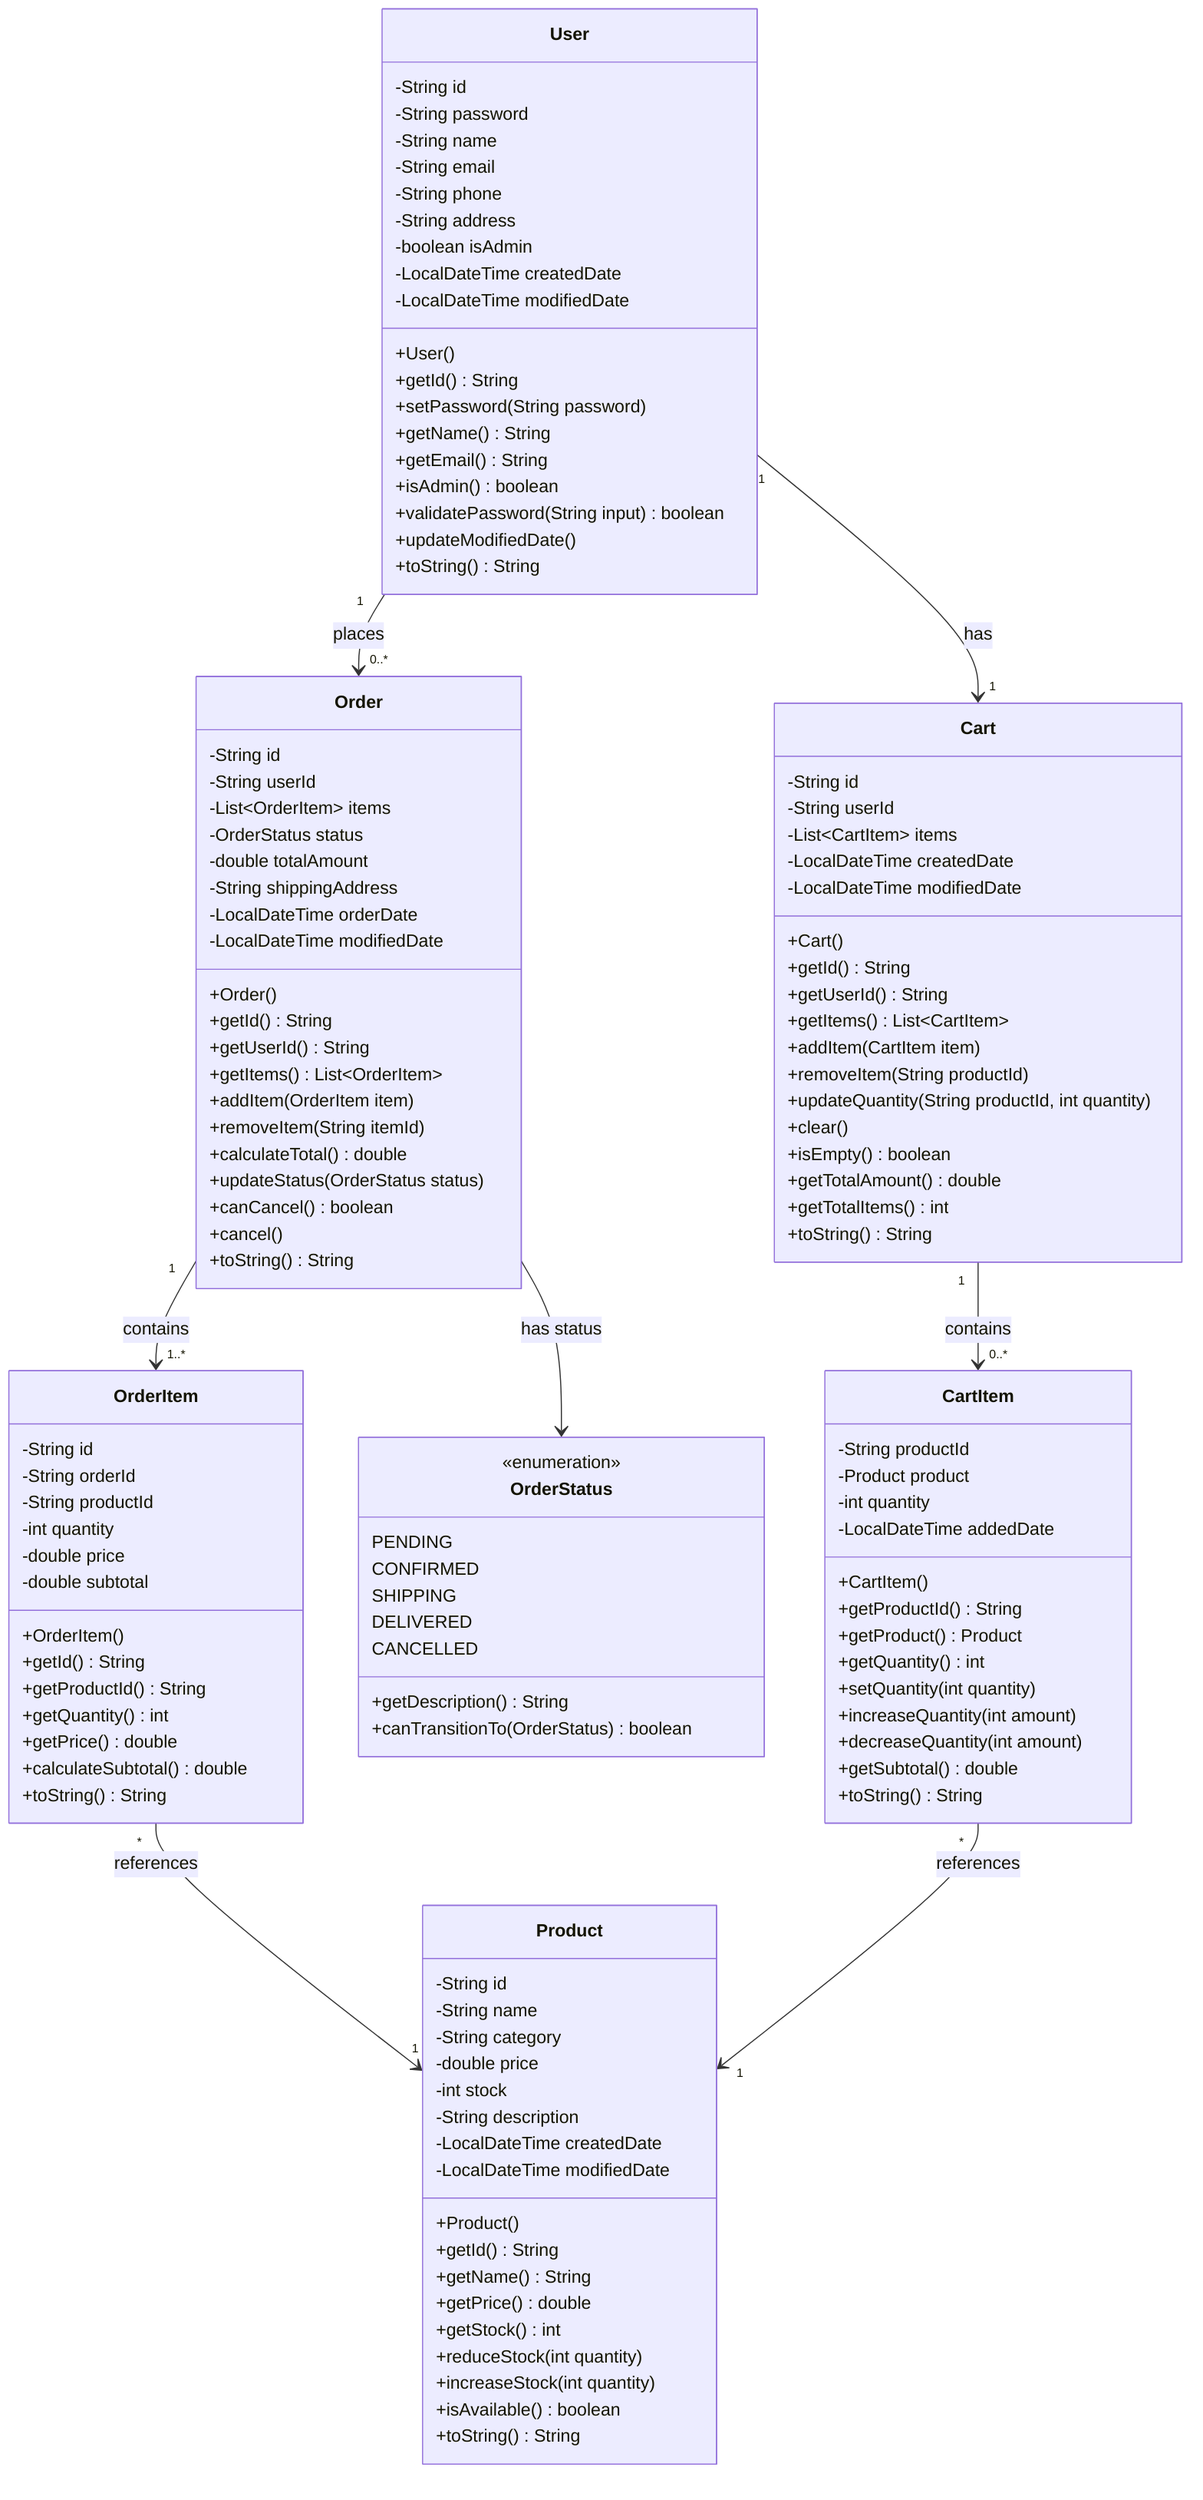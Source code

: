 classDiagram
    class User {
        -String id
        -String password
        -String name
        -String email
        -String phone
        -String address
        -boolean isAdmin
        -LocalDateTime createdDate
        -LocalDateTime modifiedDate
        +User()
        +getId() String
        +setPassword(String password)
        +getName() String
        +getEmail() String
        +isAdmin() boolean
        +validatePassword(String input) boolean
        +updateModifiedDate()
        +toString() String
    }

    class Product {
        -String id
        -String name
        -String category
        -double price
        -int stock
        -String description
        -LocalDateTime createdDate
        -LocalDateTime modifiedDate
        +Product()
        +getId() String
        +getName() String
        +getPrice() double
        +getStock() int
        +reduceStock(int quantity)
        +increaseStock(int quantity)
        +isAvailable() boolean
        +toString() String
    }

    class Order {
        -String id
        -String userId
        -List~OrderItem~ items
        -OrderStatus status
        -double totalAmount
        -String shippingAddress
        -LocalDateTime orderDate
        -LocalDateTime modifiedDate
        +Order()
        +getId() String
        +getUserId() String
        +getItems() List~OrderItem~
        +addItem(OrderItem item)
        +removeItem(String itemId)
        +calculateTotal() double
        +updateStatus(OrderStatus status)
        +canCancel() boolean
        +cancel()
        +toString() String
    }

    class OrderItem {
        -String id
        -String orderId
        -String productId
        -int quantity
        -double price
        -double subtotal
        +OrderItem()
        +getId() String
        +getProductId() String
        +getQuantity() int
        +getPrice() double
        +calculateSubtotal() double
        +toString() String
    }

    class Cart {
        -String id
        -String userId
        -List~CartItem~ items
        -LocalDateTime createdDate
        -LocalDateTime modifiedDate
        +Cart()
        +getId() String
        +getUserId() String
        +getItems() List~CartItem~
        +addItem(CartItem item)
        +removeItem(String productId)
        +updateQuantity(String productId, int quantity)
        +clear()
        +isEmpty() boolean
        +getTotalAmount() double
        +getTotalItems() int
        +toString() String
    }

    class CartItem {
        -String productId
        -Product product
        -int quantity
        -LocalDateTime addedDate
        +CartItem()
        +getProductId() String
        +getProduct() Product
        +getQuantity() int
        +setQuantity(int quantity)
        +increaseQuantity(int amount)
        +decreaseQuantity(int amount)
        +getSubtotal() double
        +toString() String
    }

    class OrderStatus {
        <<enumeration>>
        PENDING
        CONFIRMED
        SHIPPING
        DELIVERED
        CANCELLED
        +getDescription() String
        +canTransitionTo(OrderStatus) boolean
    }

    User "1" --> "0..*" Order : places
    User "1" --> "1" Cart : has
    Order "1" --> "1..*" OrderItem : contains
    Order --> OrderStatus : has status
    Cart "1" --> "0..*" CartItem : contains
    OrderItem "*" --> "1" Product : references
    CartItem "*" --> "1" Product : references